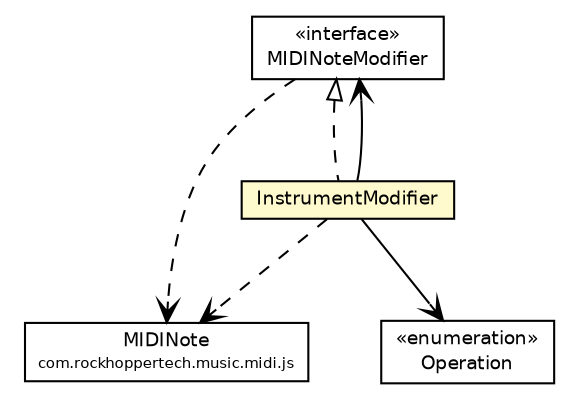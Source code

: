 #!/usr/local/bin/dot
#
# Class diagram 
# Generated by UMLGraph version R5_6-24-gf6e263 (http://www.umlgraph.org/)
#

digraph G {
	edge [fontname="Helvetica",fontsize=10,labelfontname="Helvetica",labelfontsize=10];
	node [fontname="Helvetica",fontsize=10,shape=plaintext];
	nodesep=0.25;
	ranksep=0.5;
	// com.rockhoppertech.music.midi.js.MIDINote
	c4084 [label=<<table title="com.rockhoppertech.music.midi.js.MIDINote" border="0" cellborder="1" cellspacing="0" cellpadding="2" port="p" href="../midi/js/MIDINote.html">
		<tr><td><table border="0" cellspacing="0" cellpadding="1">
<tr><td align="center" balign="center"> MIDINote </td></tr>
<tr><td align="center" balign="center"><font point-size="7.0"> com.rockhoppertech.music.midi.js </font></td></tr>
		</table></td></tr>
		</table>>, URL="../midi/js/MIDINote.html", fontname="Helvetica", fontcolor="black", fontsize=9.0];
	// com.rockhoppertech.music.modifiers.Modifier.Operation
	c4120 [label=<<table title="com.rockhoppertech.music.modifiers.Modifier.Operation" border="0" cellborder="1" cellspacing="0" cellpadding="2" port="p" href="./Modifier.Operation.html">
		<tr><td><table border="0" cellspacing="0" cellpadding="1">
<tr><td align="center" balign="center"> &#171;enumeration&#187; </td></tr>
<tr><td align="center" balign="center"> Operation </td></tr>
		</table></td></tr>
		</table>>, URL="./Modifier.Operation.html", fontname="Helvetica", fontcolor="black", fontsize=9.0];
	// com.rockhoppertech.music.modifiers.MIDINoteModifier
	c4121 [label=<<table title="com.rockhoppertech.music.modifiers.MIDINoteModifier" border="0" cellborder="1" cellspacing="0" cellpadding="2" port="p" href="./MIDINoteModifier.html">
		<tr><td><table border="0" cellspacing="0" cellpadding="1">
<tr><td align="center" balign="center"> &#171;interface&#187; </td></tr>
<tr><td align="center" balign="center"> MIDINoteModifier </td></tr>
		</table></td></tr>
		</table>>, URL="./MIDINoteModifier.html", fontname="Helvetica", fontcolor="black", fontsize=9.0];
	// com.rockhoppertech.music.modifiers.InstrumentModifier
	c4122 [label=<<table title="com.rockhoppertech.music.modifiers.InstrumentModifier" border="0" cellborder="1" cellspacing="0" cellpadding="2" port="p" bgcolor="lemonChiffon" href="./InstrumentModifier.html">
		<tr><td><table border="0" cellspacing="0" cellpadding="1">
<tr><td align="center" balign="center"> InstrumentModifier </td></tr>
		</table></td></tr>
		</table>>, URL="./InstrumentModifier.html", fontname="Helvetica", fontcolor="black", fontsize=9.0];
	//com.rockhoppertech.music.modifiers.InstrumentModifier implements com.rockhoppertech.music.modifiers.MIDINoteModifier
	c4121:p -> c4122:p [dir=back,arrowtail=empty,style=dashed];
	// com.rockhoppertech.music.modifiers.InstrumentModifier NAVASSOC com.rockhoppertech.music.modifiers.Modifier.Operation
	c4122:p -> c4120:p [taillabel="", label="", headlabel="", fontname="Helvetica", fontcolor="black", fontsize=10.0, color="black", arrowhead=open];
	// com.rockhoppertech.music.modifiers.InstrumentModifier NAVASSOC com.rockhoppertech.music.modifiers.MIDINoteModifier
	c4122:p -> c4121:p [taillabel="", label="", headlabel="", fontname="Helvetica", fontcolor="black", fontsize=10.0, color="black", arrowhead=open];
	// com.rockhoppertech.music.modifiers.MIDINoteModifier DEPEND com.rockhoppertech.music.midi.js.MIDINote
	c4121:p -> c4084:p [taillabel="", label="", headlabel="", fontname="Helvetica", fontcolor="black", fontsize=10.0, color="black", arrowhead=open, style=dashed];
	// com.rockhoppertech.music.modifiers.InstrumentModifier DEPEND com.rockhoppertech.music.midi.js.MIDINote
	c4122:p -> c4084:p [taillabel="", label="", headlabel="", fontname="Helvetica", fontcolor="black", fontsize=10.0, color="black", arrowhead=open, style=dashed];
}

